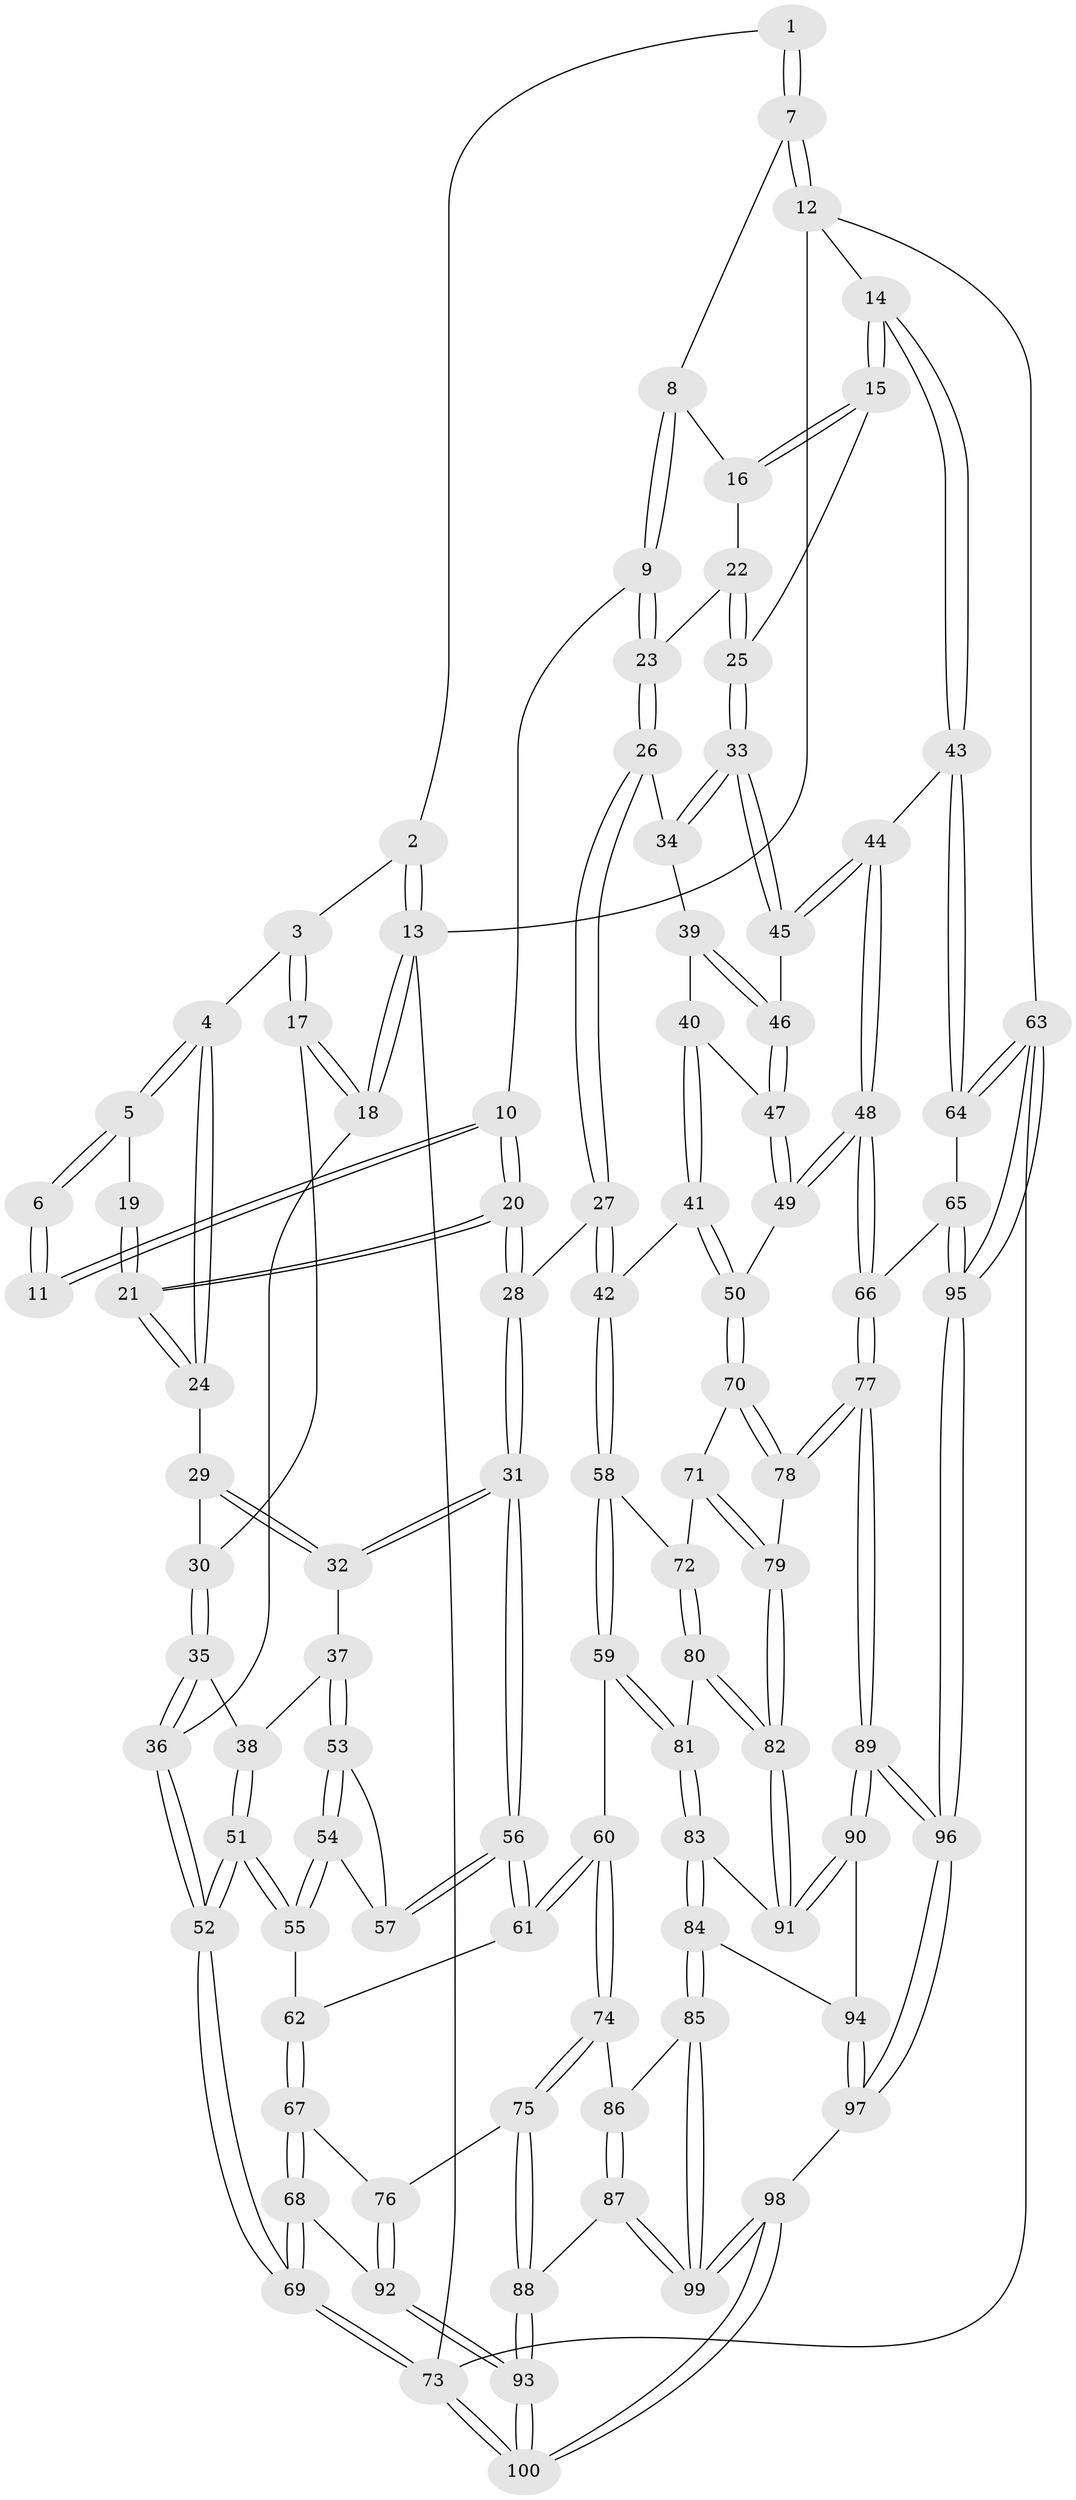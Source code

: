 // Generated by graph-tools (version 1.1) at 2025/17/03/09/25 04:17:15]
// undirected, 100 vertices, 247 edges
graph export_dot {
graph [start="1"]
  node [color=gray90,style=filled];
  1 [pos="+0.44396487419735975+0"];
  2 [pos="+0.007926025941839604+0"];
  3 [pos="+0.14434457287919822+0"];
  4 [pos="+0.2835577155013568+0.13537745519772731"];
  5 [pos="+0.312517171896148+0.12686224006973593"];
  6 [pos="+0.44280352965293435+0"];
  7 [pos="+0.8314354571161273+0"];
  8 [pos="+0.7363287885984083+0"];
  9 [pos="+0.5924625414390773+0.13189243749409726"];
  10 [pos="+0.5397554822345452+0.12867326603888674"];
  11 [pos="+0.48861066197193315+0.10872663672793924"];
  12 [pos="+1+0"];
  13 [pos="+0+0"];
  14 [pos="+1+0.26133287443232717"];
  15 [pos="+0.903453787558022+0.2838810213406588"];
  16 [pos="+0.7745933551805999+0.13111617686034316"];
  17 [pos="+0.060777629463045414+0.24595849729198427"];
  18 [pos="+0+0.22778257919315636"];
  19 [pos="+0.44162008317588897+0.12500367858041356"];
  20 [pos="+0.41699447180366384+0.3704581157915021"];
  21 [pos="+0.4134452470975835+0.36238882732954747"];
  22 [pos="+0.7381189129655502+0.2189616973832606"];
  23 [pos="+0.6312122832511877+0.274641354524844"];
  24 [pos="+0.2831397112329699+0.1664951360520095"];
  25 [pos="+0.8460028105419151+0.3126447289202385"];
  26 [pos="+0.6297567499190968+0.29421791627733884"];
  27 [pos="+0.4697678232340108+0.4196232063577872"];
  28 [pos="+0.42485136201425155+0.40905830831880247"];
  29 [pos="+0.18837922983275943+0.2790453593585665"];
  30 [pos="+0.10687860713421708+0.29999713672218165"];
  31 [pos="+0.38585902948272705+0.4300917869385596"];
  32 [pos="+0.323518251464495+0.41516622534457964"];
  33 [pos="+0.8225342225861573+0.33201397626346607"];
  34 [pos="+0.6569128221565338+0.3101483937616796"];
  35 [pos="+0.10129304785290609+0.3469684019837499"];
  36 [pos="+0+0.44154326096218344"];
  37 [pos="+0.1291918308980257+0.44197268075860574"];
  38 [pos="+0.1235531056574018+0.4396574242876096"];
  39 [pos="+0.6920818812685379+0.39905687168454945"];
  40 [pos="+0.6802785142435357+0.4358315980344565"];
  41 [pos="+0.600439839632233+0.5460375014755128"];
  42 [pos="+0.5778257191614374+0.5434080005544701"];
  43 [pos="+1+0.29056176214398977"];
  44 [pos="+0.9231492821147499+0.500124415796122"];
  45 [pos="+0.8083454132199414+0.3859372747468586"];
  46 [pos="+0.7844008925580163+0.4236172156139038"];
  47 [pos="+0.7783180780833842+0.4540143308079191"];
  48 [pos="+0.8248010722435045+0.6189543797892497"];
  49 [pos="+0.7731655472172106+0.6070558424223241"];
  50 [pos="+0.7663639843894227+0.6083572068783212"];
  51 [pos="+0+0.6074387799761253"];
  52 [pos="+0+0.643080035621247"];
  53 [pos="+0.15035898984677745+0.48257726140888607"];
  54 [pos="+0.1682735556936064+0.5734252141652503"];
  55 [pos="+0.15154924057402092+0.6122872088766654"];
  56 [pos="+0.32851350863497286+0.5518439647921484"];
  57 [pos="+0.2620027633232404+0.5476072175895149"];
  58 [pos="+0.5072817940845787+0.6928896850383236"];
  59 [pos="+0.4791149198772403+0.7194508456782852"];
  60 [pos="+0.3450964149619606+0.7334522557271375"];
  61 [pos="+0.32435670085849744+0.6282082379544309"];
  62 [pos="+0.15172083604471198+0.6124793502306449"];
  63 [pos="+1+1"];
  64 [pos="+1+0.7660689550576555"];
  65 [pos="+1+0.7763272161695629"];
  66 [pos="+0.9801711578475438+0.7761407381462614"];
  67 [pos="+0.18439995084255645+0.72072892422084"];
  68 [pos="+0+0.7604627860061703"];
  69 [pos="+0+0.7375902816396325"];
  70 [pos="+0.7194655802244012+0.6920141892411723"];
  71 [pos="+0.6745549303387932+0.743623302973471"];
  72 [pos="+0.6624836632926612+0.7480885881488339"];
  73 [pos="+0+1"];
  74 [pos="+0.33021501655212765+0.752504328292632"];
  75 [pos="+0.30001850029693117+0.7751620056110649"];
  76 [pos="+0.28760277647160065+0.777914625156459"];
  77 [pos="+0.9154687436741367+0.8392749799729867"];
  78 [pos="+0.7753473505948351+0.8349228294622376"];
  79 [pos="+0.7253064321379358+0.8501869301439072"];
  80 [pos="+0.625107427714236+0.8044537386907421"];
  81 [pos="+0.5514687823577205+0.8468532713929728"];
  82 [pos="+0.7022246066985045+0.8795853585819766"];
  83 [pos="+0.5511637487041733+0.8560215767557251"];
  84 [pos="+0.5334175815778445+0.9041991782448351"];
  85 [pos="+0.5043042160363124+0.9273501377417503"];
  86 [pos="+0.421962409242901+0.8605381332179677"];
  87 [pos="+0.37804641709267606+0.9701793883287781"];
  88 [pos="+0.34127891161674584+0.9352715983174841"];
  89 [pos="+0.7933370029544328+1"];
  90 [pos="+0.7008266537715452+0.9526004467326664"];
  91 [pos="+0.6974736742675817+0.8925577339376781"];
  92 [pos="+0.1376414070179761+0.9177270944891734"];
  93 [pos="+0.16266491302197594+1"];
  94 [pos="+0.5818703861449956+0.933555456259261"];
  95 [pos="+0.9244609566115176+1"];
  96 [pos="+0.7893426381054544+1"];
  97 [pos="+0.6869938679086869+1"];
  98 [pos="+0.4483878095842829+1"];
  99 [pos="+0.4430540842465266+1"];
  100 [pos="+0.1543293241011394+1"];
  1 -- 2;
  1 -- 7;
  1 -- 7;
  2 -- 3;
  2 -- 13;
  2 -- 13;
  3 -- 4;
  3 -- 17;
  3 -- 17;
  4 -- 5;
  4 -- 5;
  4 -- 24;
  4 -- 24;
  5 -- 6;
  5 -- 6;
  5 -- 19;
  6 -- 11;
  6 -- 11;
  7 -- 8;
  7 -- 12;
  7 -- 12;
  8 -- 9;
  8 -- 9;
  8 -- 16;
  9 -- 10;
  9 -- 23;
  9 -- 23;
  10 -- 11;
  10 -- 11;
  10 -- 20;
  10 -- 20;
  12 -- 13;
  12 -- 14;
  12 -- 63;
  13 -- 18;
  13 -- 18;
  13 -- 73;
  14 -- 15;
  14 -- 15;
  14 -- 43;
  14 -- 43;
  15 -- 16;
  15 -- 16;
  15 -- 25;
  16 -- 22;
  17 -- 18;
  17 -- 18;
  17 -- 30;
  18 -- 36;
  19 -- 21;
  19 -- 21;
  20 -- 21;
  20 -- 21;
  20 -- 28;
  20 -- 28;
  21 -- 24;
  21 -- 24;
  22 -- 23;
  22 -- 25;
  22 -- 25;
  23 -- 26;
  23 -- 26;
  24 -- 29;
  25 -- 33;
  25 -- 33;
  26 -- 27;
  26 -- 27;
  26 -- 34;
  27 -- 28;
  27 -- 42;
  27 -- 42;
  28 -- 31;
  28 -- 31;
  29 -- 30;
  29 -- 32;
  29 -- 32;
  30 -- 35;
  30 -- 35;
  31 -- 32;
  31 -- 32;
  31 -- 56;
  31 -- 56;
  32 -- 37;
  33 -- 34;
  33 -- 34;
  33 -- 45;
  33 -- 45;
  34 -- 39;
  35 -- 36;
  35 -- 36;
  35 -- 38;
  36 -- 52;
  36 -- 52;
  37 -- 38;
  37 -- 53;
  37 -- 53;
  38 -- 51;
  38 -- 51;
  39 -- 40;
  39 -- 46;
  39 -- 46;
  40 -- 41;
  40 -- 41;
  40 -- 47;
  41 -- 42;
  41 -- 50;
  41 -- 50;
  42 -- 58;
  42 -- 58;
  43 -- 44;
  43 -- 64;
  43 -- 64;
  44 -- 45;
  44 -- 45;
  44 -- 48;
  44 -- 48;
  45 -- 46;
  46 -- 47;
  46 -- 47;
  47 -- 49;
  47 -- 49;
  48 -- 49;
  48 -- 49;
  48 -- 66;
  48 -- 66;
  49 -- 50;
  50 -- 70;
  50 -- 70;
  51 -- 52;
  51 -- 52;
  51 -- 55;
  51 -- 55;
  52 -- 69;
  52 -- 69;
  53 -- 54;
  53 -- 54;
  53 -- 57;
  54 -- 55;
  54 -- 55;
  54 -- 57;
  55 -- 62;
  56 -- 57;
  56 -- 57;
  56 -- 61;
  56 -- 61;
  58 -- 59;
  58 -- 59;
  58 -- 72;
  59 -- 60;
  59 -- 81;
  59 -- 81;
  60 -- 61;
  60 -- 61;
  60 -- 74;
  60 -- 74;
  61 -- 62;
  62 -- 67;
  62 -- 67;
  63 -- 64;
  63 -- 64;
  63 -- 95;
  63 -- 95;
  63 -- 73;
  64 -- 65;
  65 -- 66;
  65 -- 95;
  65 -- 95;
  66 -- 77;
  66 -- 77;
  67 -- 68;
  67 -- 68;
  67 -- 76;
  68 -- 69;
  68 -- 69;
  68 -- 92;
  69 -- 73;
  69 -- 73;
  70 -- 71;
  70 -- 78;
  70 -- 78;
  71 -- 72;
  71 -- 79;
  71 -- 79;
  72 -- 80;
  72 -- 80;
  73 -- 100;
  73 -- 100;
  74 -- 75;
  74 -- 75;
  74 -- 86;
  75 -- 76;
  75 -- 88;
  75 -- 88;
  76 -- 92;
  76 -- 92;
  77 -- 78;
  77 -- 78;
  77 -- 89;
  77 -- 89;
  78 -- 79;
  79 -- 82;
  79 -- 82;
  80 -- 81;
  80 -- 82;
  80 -- 82;
  81 -- 83;
  81 -- 83;
  82 -- 91;
  82 -- 91;
  83 -- 84;
  83 -- 84;
  83 -- 91;
  84 -- 85;
  84 -- 85;
  84 -- 94;
  85 -- 86;
  85 -- 99;
  85 -- 99;
  86 -- 87;
  86 -- 87;
  87 -- 88;
  87 -- 99;
  87 -- 99;
  88 -- 93;
  88 -- 93;
  89 -- 90;
  89 -- 90;
  89 -- 96;
  89 -- 96;
  90 -- 91;
  90 -- 91;
  90 -- 94;
  92 -- 93;
  92 -- 93;
  93 -- 100;
  93 -- 100;
  94 -- 97;
  94 -- 97;
  95 -- 96;
  95 -- 96;
  96 -- 97;
  96 -- 97;
  97 -- 98;
  98 -- 99;
  98 -- 99;
  98 -- 100;
  98 -- 100;
}
